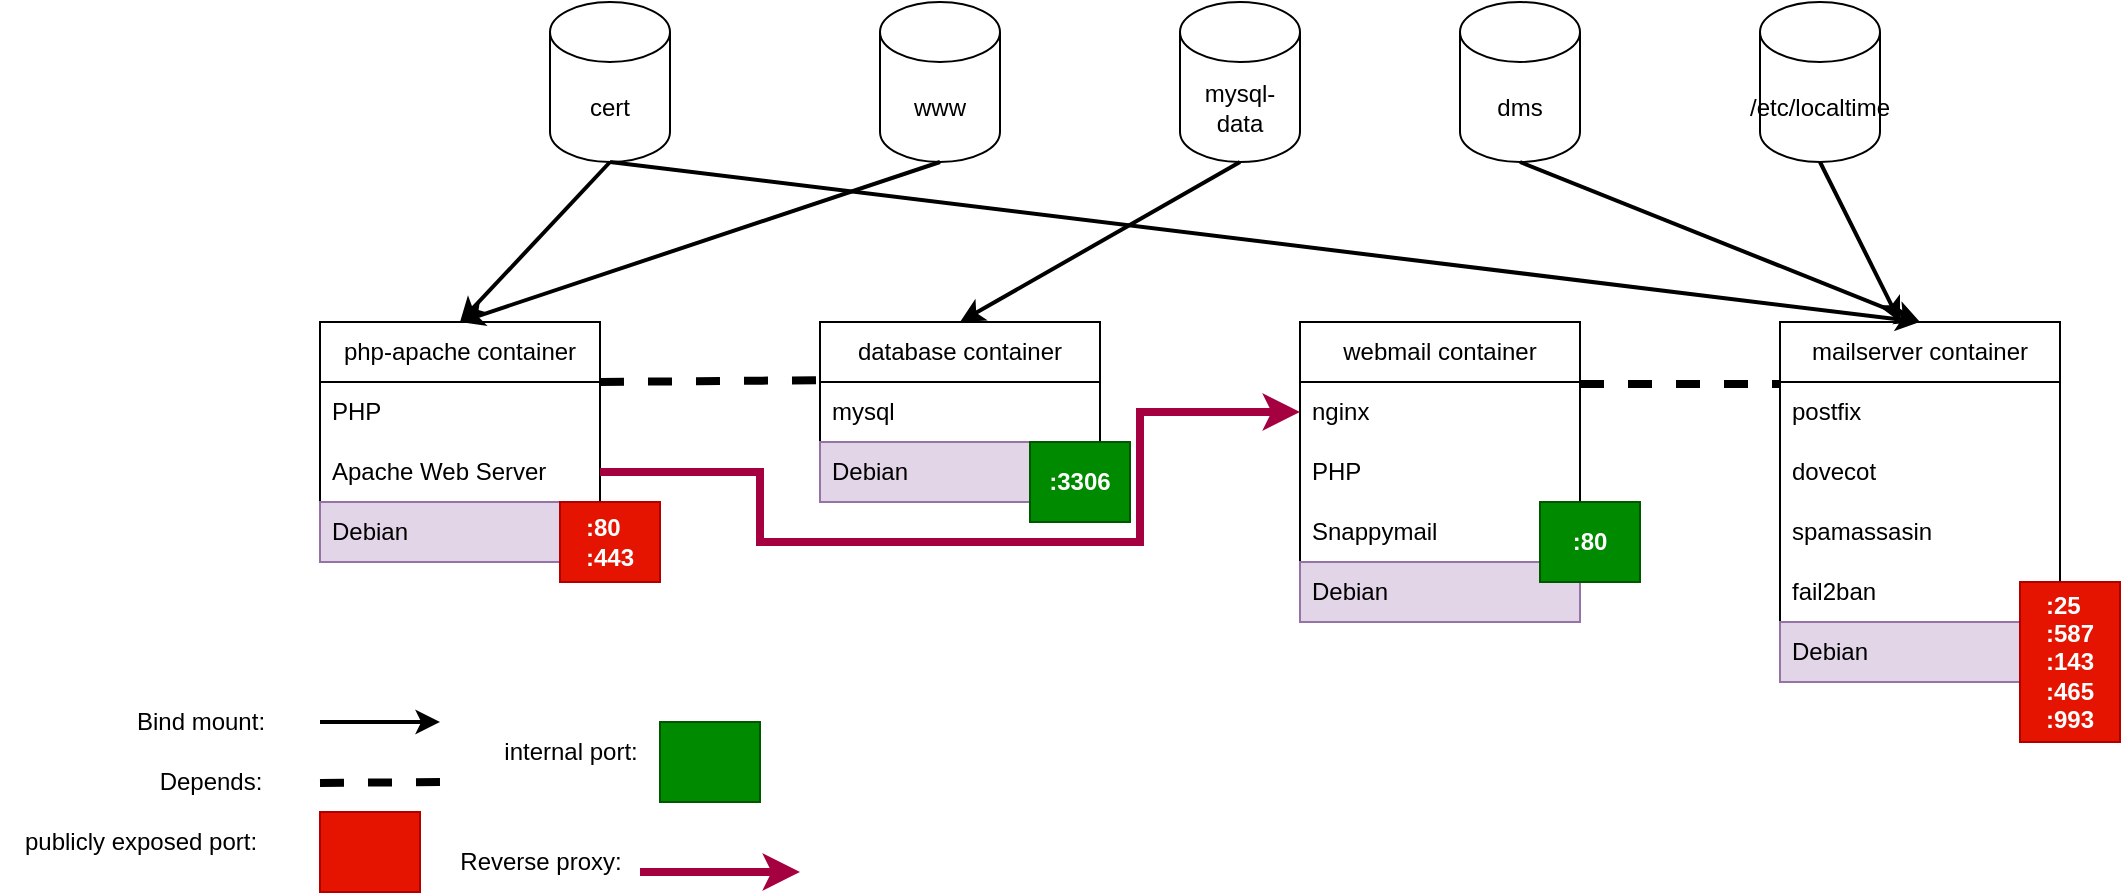 <mxfile version="20.8.13" type="device"><diagram name="Page-1" id="dBXUsf41iVv8cKJ0ZQwT"><mxGraphModel dx="1414" dy="763" grid="1" gridSize="10" guides="1" tooltips="1" connect="1" arrows="1" fold="1" page="1" pageScale="1" pageWidth="850" pageHeight="1100" math="0" shadow="0"><root><mxCell id="0"/><mxCell id="1" parent="0"/><mxCell id="fufBaYSXnKKYvhj9Tyl8-1" value="cert" style="shape=cylinder3;whiteSpace=wrap;html=1;boundedLbl=1;backgroundOutline=1;size=15;" vertex="1" parent="1"><mxGeometry x="395" y="80" width="60" height="80" as="geometry"/></mxCell><mxCell id="fufBaYSXnKKYvhj9Tyl8-2" value="www" style="shape=cylinder3;whiteSpace=wrap;html=1;boundedLbl=1;backgroundOutline=1;size=15;" vertex="1" parent="1"><mxGeometry x="560" y="80" width="60" height="80" as="geometry"/></mxCell><mxCell id="fufBaYSXnKKYvhj9Tyl8-3" value="dms" style="shape=cylinder3;whiteSpace=wrap;html=1;boundedLbl=1;backgroundOutline=1;size=15;" vertex="1" parent="1"><mxGeometry x="850" y="80" width="60" height="80" as="geometry"/></mxCell><mxCell id="fufBaYSXnKKYvhj9Tyl8-6" value="php-apache container" style="swimlane;fontStyle=0;childLayout=stackLayout;horizontal=1;startSize=30;horizontalStack=0;resizeParent=1;resizeParentMax=0;resizeLast=0;collapsible=1;marginBottom=0;whiteSpace=wrap;html=1;" vertex="1" parent="1"><mxGeometry x="280" y="240" width="140" height="120" as="geometry"/></mxCell><mxCell id="fufBaYSXnKKYvhj9Tyl8-7" value="PHP" style="text;strokeColor=none;fillColor=none;align=left;verticalAlign=middle;spacingLeft=4;spacingRight=4;overflow=hidden;points=[[0,0.5],[1,0.5]];portConstraint=eastwest;rotatable=0;whiteSpace=wrap;html=1;" vertex="1" parent="fufBaYSXnKKYvhj9Tyl8-6"><mxGeometry y="30" width="140" height="30" as="geometry"/></mxCell><mxCell id="fufBaYSXnKKYvhj9Tyl8-8" value="&lt;div&gt;Apache Web Server&lt;/div&gt;" style="text;strokeColor=none;fillColor=none;align=left;verticalAlign=middle;spacingLeft=4;spacingRight=4;overflow=hidden;points=[[0,0.5],[1,0.5]];portConstraint=eastwest;rotatable=0;whiteSpace=wrap;html=1;" vertex="1" parent="fufBaYSXnKKYvhj9Tyl8-6"><mxGeometry y="60" width="140" height="30" as="geometry"/></mxCell><mxCell id="fufBaYSXnKKYvhj9Tyl8-15" value="Debian" style="text;strokeColor=#9673a6;fillColor=#e1d5e7;align=left;verticalAlign=middle;spacingLeft=4;spacingRight=4;overflow=hidden;points=[[0,0.5],[1,0.5]];portConstraint=eastwest;rotatable=0;whiteSpace=wrap;html=1;" vertex="1" parent="fufBaYSXnKKYvhj9Tyl8-6"><mxGeometry y="90" width="140" height="30" as="geometry"/></mxCell><mxCell id="fufBaYSXnKKYvhj9Tyl8-10" value="mysql-data" style="shape=cylinder3;whiteSpace=wrap;html=1;boundedLbl=1;backgroundOutline=1;size=15;" vertex="1" parent="1"><mxGeometry x="710" y="80" width="60" height="80" as="geometry"/></mxCell><mxCell id="fufBaYSXnKKYvhj9Tyl8-11" value="database container" style="swimlane;fontStyle=0;childLayout=stackLayout;horizontal=1;startSize=30;horizontalStack=0;resizeParent=1;resizeParentMax=0;resizeLast=0;collapsible=1;marginBottom=0;whiteSpace=wrap;html=1;" vertex="1" parent="1"><mxGeometry x="530" y="240" width="140" height="90" as="geometry"/></mxCell><mxCell id="fufBaYSXnKKYvhj9Tyl8-12" value="mysql" style="text;strokeColor=none;fillColor=none;align=left;verticalAlign=middle;spacingLeft=4;spacingRight=4;overflow=hidden;points=[[0,0.5],[1,0.5]];portConstraint=eastwest;rotatable=0;whiteSpace=wrap;html=1;" vertex="1" parent="fufBaYSXnKKYvhj9Tyl8-11"><mxGeometry y="30" width="140" height="30" as="geometry"/></mxCell><mxCell id="fufBaYSXnKKYvhj9Tyl8-13" value="Debian" style="text;strokeColor=#9673a6;fillColor=#e1d5e7;align=left;verticalAlign=middle;spacingLeft=4;spacingRight=4;overflow=hidden;points=[[0,0.5],[1,0.5]];portConstraint=eastwest;rotatable=0;whiteSpace=wrap;html=1;" vertex="1" parent="fufBaYSXnKKYvhj9Tyl8-11"><mxGeometry y="60" width="140" height="30" as="geometry"/></mxCell><mxCell id="fufBaYSXnKKYvhj9Tyl8-16" value="mailserver container" style="swimlane;fontStyle=0;childLayout=stackLayout;horizontal=1;startSize=30;horizontalStack=0;resizeParent=1;resizeParentMax=0;resizeLast=0;collapsible=1;marginBottom=0;whiteSpace=wrap;html=1;" vertex="1" parent="1"><mxGeometry x="1010" y="240" width="140" height="180" as="geometry"/></mxCell><mxCell id="fufBaYSXnKKYvhj9Tyl8-17" value="postfix" style="text;strokeColor=none;fillColor=none;align=left;verticalAlign=middle;spacingLeft=4;spacingRight=4;overflow=hidden;points=[[0,0.5],[1,0.5]];portConstraint=eastwest;rotatable=0;whiteSpace=wrap;html=1;" vertex="1" parent="fufBaYSXnKKYvhj9Tyl8-16"><mxGeometry y="30" width="140" height="30" as="geometry"/></mxCell><mxCell id="fufBaYSXnKKYvhj9Tyl8-18" value="dovecot" style="text;strokeColor=none;fillColor=none;align=left;verticalAlign=middle;spacingLeft=4;spacingRight=4;overflow=hidden;points=[[0,0.5],[1,0.5]];portConstraint=eastwest;rotatable=0;whiteSpace=wrap;html=1;" vertex="1" parent="fufBaYSXnKKYvhj9Tyl8-16"><mxGeometry y="60" width="140" height="30" as="geometry"/></mxCell><mxCell id="fufBaYSXnKKYvhj9Tyl8-19" value="spamassasin" style="text;strokeColor=none;fillColor=none;align=left;verticalAlign=middle;spacingLeft=4;spacingRight=4;overflow=hidden;points=[[0,0.5],[1,0.5]];portConstraint=eastwest;rotatable=0;whiteSpace=wrap;html=1;" vertex="1" parent="fufBaYSXnKKYvhj9Tyl8-16"><mxGeometry y="90" width="140" height="30" as="geometry"/></mxCell><mxCell id="fufBaYSXnKKYvhj9Tyl8-20" value="fail2ban" style="text;strokeColor=none;fillColor=none;align=left;verticalAlign=middle;spacingLeft=4;spacingRight=4;overflow=hidden;points=[[0,0.5],[1,0.5]];portConstraint=eastwest;rotatable=0;whiteSpace=wrap;html=1;" vertex="1" parent="fufBaYSXnKKYvhj9Tyl8-16"><mxGeometry y="120" width="140" height="30" as="geometry"/></mxCell><mxCell id="fufBaYSXnKKYvhj9Tyl8-21" value="Debian" style="text;strokeColor=#9673a6;fillColor=#e1d5e7;align=left;verticalAlign=middle;spacingLeft=4;spacingRight=4;overflow=hidden;points=[[0,0.5],[1,0.5]];portConstraint=eastwest;rotatable=0;whiteSpace=wrap;html=1;" vertex="1" parent="fufBaYSXnKKYvhj9Tyl8-16"><mxGeometry y="150" width="140" height="30" as="geometry"/></mxCell><mxCell id="fufBaYSXnKKYvhj9Tyl8-22" value="webmail container" style="swimlane;fontStyle=0;childLayout=stackLayout;horizontal=1;startSize=30;horizontalStack=0;resizeParent=1;resizeParentMax=0;resizeLast=0;collapsible=1;marginBottom=0;whiteSpace=wrap;html=1;" vertex="1" parent="1"><mxGeometry x="770" y="240" width="140" height="150" as="geometry"/></mxCell><mxCell id="fufBaYSXnKKYvhj9Tyl8-23" value="nginx" style="text;strokeColor=none;fillColor=none;align=left;verticalAlign=middle;spacingLeft=4;spacingRight=4;overflow=hidden;points=[[0,0.5],[1,0.5]];portConstraint=eastwest;rotatable=0;whiteSpace=wrap;html=1;" vertex="1" parent="fufBaYSXnKKYvhj9Tyl8-22"><mxGeometry y="30" width="140" height="30" as="geometry"/></mxCell><mxCell id="fufBaYSXnKKYvhj9Tyl8-24" value="PHP" style="text;strokeColor=none;fillColor=none;align=left;verticalAlign=middle;spacingLeft=4;spacingRight=4;overflow=hidden;points=[[0,0.5],[1,0.5]];portConstraint=eastwest;rotatable=0;whiteSpace=wrap;html=1;" vertex="1" parent="fufBaYSXnKKYvhj9Tyl8-22"><mxGeometry y="60" width="140" height="30" as="geometry"/></mxCell><mxCell id="fufBaYSXnKKYvhj9Tyl8-55" value="Snappymail" style="text;strokeColor=none;fillColor=none;align=left;verticalAlign=middle;spacingLeft=4;spacingRight=4;overflow=hidden;points=[[0,0.5],[1,0.5]];portConstraint=eastwest;rotatable=0;whiteSpace=wrap;html=1;" vertex="1" parent="fufBaYSXnKKYvhj9Tyl8-22"><mxGeometry y="90" width="140" height="30" as="geometry"/></mxCell><mxCell id="fufBaYSXnKKYvhj9Tyl8-25" value="Debian" style="text;strokeColor=#9673a6;fillColor=#e1d5e7;align=left;verticalAlign=middle;spacingLeft=4;spacingRight=4;overflow=hidden;points=[[0,0.5],[1,0.5]];portConstraint=eastwest;rotatable=0;whiteSpace=wrap;html=1;" vertex="1" parent="fufBaYSXnKKYvhj9Tyl8-22"><mxGeometry y="120" width="140" height="30" as="geometry"/></mxCell><mxCell id="fufBaYSXnKKYvhj9Tyl8-26" value="" style="endArrow=classic;html=1;rounded=0;exitX=0.5;exitY=1;exitDx=0;exitDy=0;exitPerimeter=0;entryX=0.5;entryY=0;entryDx=0;entryDy=0;strokeWidth=2;" edge="1" parent="1" source="fufBaYSXnKKYvhj9Tyl8-1" target="fufBaYSXnKKYvhj9Tyl8-6"><mxGeometry width="50" height="50" relative="1" as="geometry"><mxPoint x="690" y="420" as="sourcePoint"/><mxPoint x="740" y="370" as="targetPoint"/></mxGeometry></mxCell><mxCell id="fufBaYSXnKKYvhj9Tyl8-27" value="" style="endArrow=classic;html=1;rounded=0;strokeWidth=2;exitX=0.5;exitY=1;exitDx=0;exitDy=0;exitPerimeter=0;entryX=0.5;entryY=0;entryDx=0;entryDy=0;" edge="1" parent="1" source="fufBaYSXnKKYvhj9Tyl8-2" target="fufBaYSXnKKYvhj9Tyl8-6"><mxGeometry width="50" height="50" relative="1" as="geometry"><mxPoint x="690" y="420" as="sourcePoint"/><mxPoint x="740" y="370" as="targetPoint"/></mxGeometry></mxCell><mxCell id="fufBaYSXnKKYvhj9Tyl8-28" value="" style="endArrow=classic;html=1;rounded=0;strokeWidth=2;exitX=0.5;exitY=1;exitDx=0;exitDy=0;exitPerimeter=0;entryX=0.5;entryY=0;entryDx=0;entryDy=0;" edge="1" parent="1" source="fufBaYSXnKKYvhj9Tyl8-10" target="fufBaYSXnKKYvhj9Tyl8-11"><mxGeometry width="50" height="50" relative="1" as="geometry"><mxPoint x="760" y="240" as="sourcePoint"/><mxPoint x="740" y="370" as="targetPoint"/></mxGeometry></mxCell><mxCell id="fufBaYSXnKKYvhj9Tyl8-29" value="" style="endArrow=classic;html=1;rounded=0;strokeWidth=2;exitX=0.5;exitY=1;exitDx=0;exitDy=0;exitPerimeter=0;entryX=0.5;entryY=0;entryDx=0;entryDy=0;" edge="1" parent="1" source="fufBaYSXnKKYvhj9Tyl8-3" target="fufBaYSXnKKYvhj9Tyl8-16"><mxGeometry width="50" height="50" relative="1" as="geometry"><mxPoint x="960" y="200" as="sourcePoint"/><mxPoint x="770" y="280" as="targetPoint"/></mxGeometry></mxCell><mxCell id="fufBaYSXnKKYvhj9Tyl8-30" value="" style="endArrow=classic;html=1;rounded=0;strokeWidth=2;exitX=0.5;exitY=1;exitDx=0;exitDy=0;exitPerimeter=0;entryX=0.5;entryY=0;entryDx=0;entryDy=0;" edge="1" parent="1" source="fufBaYSXnKKYvhj9Tyl8-1" target="fufBaYSXnKKYvhj9Tyl8-16"><mxGeometry width="50" height="50" relative="1" as="geometry"><mxPoint x="990" y="170" as="sourcePoint"/><mxPoint x="910" y="240" as="targetPoint"/></mxGeometry></mxCell><mxCell id="fufBaYSXnKKYvhj9Tyl8-33" style="edgeStyle=orthogonalEdgeStyle;rounded=0;orthogonalLoop=1;jettySize=auto;html=1;exitX=1;exitY=0.5;exitDx=0;exitDy=0;strokeWidth=4;entryX=0;entryY=0.5;entryDx=0;entryDy=0;fillColor=#d80073;strokeColor=#A50040;" edge="1" parent="1" source="fufBaYSXnKKYvhj9Tyl8-8" target="fufBaYSXnKKYvhj9Tyl8-23"><mxGeometry relative="1" as="geometry"><mxPoint x="510" y="400" as="targetPoint"/><Array as="points"><mxPoint x="500" y="315"/><mxPoint x="500" y="350"/><mxPoint x="690" y="350"/><mxPoint x="690" y="285"/></Array></mxGeometry></mxCell><mxCell id="fufBaYSXnKKYvhj9Tyl8-36" value="" style="endArrow=none;dashed=1;html=1;rounded=0;strokeWidth=4;exitX=1;exitY=0.25;exitDx=0;exitDy=0;entryX=0.071;entryY=-0.033;entryDx=0;entryDy=0;entryPerimeter=0;" edge="1" parent="1" source="fufBaYSXnKKYvhj9Tyl8-6" target="fufBaYSXnKKYvhj9Tyl8-12"><mxGeometry width="50" height="50" relative="1" as="geometry"><mxPoint x="690" y="420" as="sourcePoint"/><mxPoint x="740" y="370" as="targetPoint"/></mxGeometry></mxCell><mxCell id="fufBaYSXnKKYvhj9Tyl8-37" value="" style="endArrow=none;dashed=1;html=1;rounded=0;strokeWidth=4;exitX=1;exitY=0.25;exitDx=0;exitDy=0;entryX=0;entryY=0.033;entryDx=0;entryDy=0;entryPerimeter=0;" edge="1" parent="1" target="fufBaYSXnKKYvhj9Tyl8-17"><mxGeometry width="50" height="50" relative="1" as="geometry"><mxPoint x="910" y="270.99" as="sourcePoint"/><mxPoint x="990" y="270" as="targetPoint"/></mxGeometry></mxCell><mxCell id="fufBaYSXnKKYvhj9Tyl8-38" value="&lt;div align=&quot;left&quot;&gt;&lt;b&gt;:80&lt;/b&gt;&lt;/div&gt;&lt;div align=&quot;left&quot;&gt;&lt;b&gt;:443&lt;/b&gt;&lt;br&gt;&lt;/div&gt;" style="rounded=0;whiteSpace=wrap;html=1;fillColor=#e51400;fontColor=#ffffff;strokeColor=#B20000;" vertex="1" parent="1"><mxGeometry x="400" y="330" width="50" height="40" as="geometry"/></mxCell><mxCell id="fufBaYSXnKKYvhj9Tyl8-39" value="&lt;div align=&quot;left&quot;&gt;&lt;b&gt;:25&lt;/b&gt;&lt;/div&gt;&lt;div align=&quot;left&quot;&gt;&lt;b&gt;:587&lt;/b&gt;&lt;/div&gt;&lt;div align=&quot;left&quot;&gt;&lt;b&gt;:143&lt;/b&gt;&lt;/div&gt;&lt;div align=&quot;left&quot;&gt;&lt;b&gt;:465&lt;/b&gt;&lt;/div&gt;&lt;div align=&quot;left&quot;&gt;&lt;b&gt;:993&lt;/b&gt;&lt;br&gt;&lt;/div&gt;" style="rounded=0;whiteSpace=wrap;html=1;fillColor=#e51400;fontColor=#ffffff;strokeColor=#B20000;" vertex="1" parent="1"><mxGeometry x="1130" y="370" width="50" height="80" as="geometry"/></mxCell><mxCell id="fufBaYSXnKKYvhj9Tyl8-40" value="" style="endArrow=classic;html=1;rounded=0;strokeWidth=2;exitX=0.5;exitY=1;exitDx=0;exitDy=0;exitPerimeter=0;" edge="1" parent="1"><mxGeometry width="50" height="50" relative="1" as="geometry"><mxPoint x="280" y="440" as="sourcePoint"/><mxPoint x="340" y="440" as="targetPoint"/></mxGeometry></mxCell><mxCell id="fufBaYSXnKKYvhj9Tyl8-41" value="Bind mount:" style="text;html=1;align=center;verticalAlign=middle;resizable=0;points=[];autosize=1;strokeColor=none;fillColor=none;" vertex="1" parent="1"><mxGeometry x="175" y="425" width="90" height="30" as="geometry"/></mxCell><mxCell id="fufBaYSXnKKYvhj9Tyl8-42" value="" style="endArrow=none;dashed=1;html=1;rounded=0;strokeWidth=4;exitX=1;exitY=0.25;exitDx=0;exitDy=0;" edge="1" parent="1"><mxGeometry width="50" height="50" relative="1" as="geometry"><mxPoint x="280" y="470.49" as="sourcePoint"/><mxPoint x="340" y="470" as="targetPoint"/></mxGeometry></mxCell><mxCell id="fufBaYSXnKKYvhj9Tyl8-43" value="Depends:" style="text;html=1;align=center;verticalAlign=middle;resizable=0;points=[];autosize=1;strokeColor=none;fillColor=none;" vertex="1" parent="1"><mxGeometry x="190" y="455" width="70" height="30" as="geometry"/></mxCell><mxCell id="fufBaYSXnKKYvhj9Tyl8-44" value="" style="rounded=0;whiteSpace=wrap;html=1;fillColor=#e51400;fontColor=#ffffff;strokeColor=#B20000;" vertex="1" parent="1"><mxGeometry x="280" y="485" width="50" height="40" as="geometry"/></mxCell><mxCell id="fufBaYSXnKKYvhj9Tyl8-45" value="publicly exposed port:" style="text;html=1;align=center;verticalAlign=middle;resizable=0;points=[];autosize=1;strokeColor=none;fillColor=none;" vertex="1" parent="1"><mxGeometry x="120" y="485" width="140" height="30" as="geometry"/></mxCell><mxCell id="fufBaYSXnKKYvhj9Tyl8-46" value="&lt;b&gt;:3306&lt;/b&gt;" style="rounded=0;whiteSpace=wrap;html=1;fillColor=#008a00;fontColor=#ffffff;strokeColor=#005700;" vertex="1" parent="1"><mxGeometry x="635" y="300" width="50" height="40" as="geometry"/></mxCell><mxCell id="fufBaYSXnKKYvhj9Tyl8-47" value="&lt;b&gt;:80&lt;/b&gt;" style="rounded=0;whiteSpace=wrap;html=1;fillColor=#008a00;fontColor=#ffffff;strokeColor=#005700;" vertex="1" parent="1"><mxGeometry x="890" y="330" width="50" height="40" as="geometry"/></mxCell><mxCell id="fufBaYSXnKKYvhj9Tyl8-49" value="" style="rounded=0;whiteSpace=wrap;html=1;fillColor=#008a00;fontColor=#ffffff;strokeColor=#005700;" vertex="1" parent="1"><mxGeometry x="450" y="440" width="50" height="40" as="geometry"/></mxCell><mxCell id="fufBaYSXnKKYvhj9Tyl8-50" value="internal port:" style="text;html=1;align=center;verticalAlign=middle;resizable=0;points=[];autosize=1;strokeColor=none;fillColor=none;" vertex="1" parent="1"><mxGeometry x="360" y="440" width="90" height="30" as="geometry"/></mxCell><mxCell id="fufBaYSXnKKYvhj9Tyl8-51" value="/etc/localtime" style="shape=cylinder3;whiteSpace=wrap;html=1;boundedLbl=1;backgroundOutline=1;size=15;" vertex="1" parent="1"><mxGeometry x="1000" y="80" width="60" height="80" as="geometry"/></mxCell><mxCell id="fufBaYSXnKKYvhj9Tyl8-52" value="" style="endArrow=classic;html=1;rounded=0;strokeWidth=2;exitX=0.5;exitY=1;exitDx=0;exitDy=0;exitPerimeter=0;" edge="1" parent="1" source="fufBaYSXnKKYvhj9Tyl8-51"><mxGeometry width="50" height="50" relative="1" as="geometry"><mxPoint x="900" y="170" as="sourcePoint"/><mxPoint x="1070" y="240" as="targetPoint"/></mxGeometry></mxCell><mxCell id="fufBaYSXnKKYvhj9Tyl8-53" style="edgeStyle=orthogonalEdgeStyle;rounded=0;orthogonalLoop=1;jettySize=auto;html=1;strokeWidth=4;fillColor=#d80073;strokeColor=#A50040;" edge="1" parent="1"><mxGeometry relative="1" as="geometry"><mxPoint x="520" y="515" as="targetPoint"/><mxPoint x="440" y="515" as="sourcePoint"/><Array as="points"><mxPoint x="480" y="515"/><mxPoint x="480" y="515"/></Array></mxGeometry></mxCell><mxCell id="fufBaYSXnKKYvhj9Tyl8-54" value="Reverse proxy:" style="text;html=1;align=center;verticalAlign=middle;resizable=0;points=[];autosize=1;strokeColor=none;fillColor=none;" vertex="1" parent="1"><mxGeometry x="340" y="495" width="100" height="30" as="geometry"/></mxCell></root></mxGraphModel></diagram></mxfile>